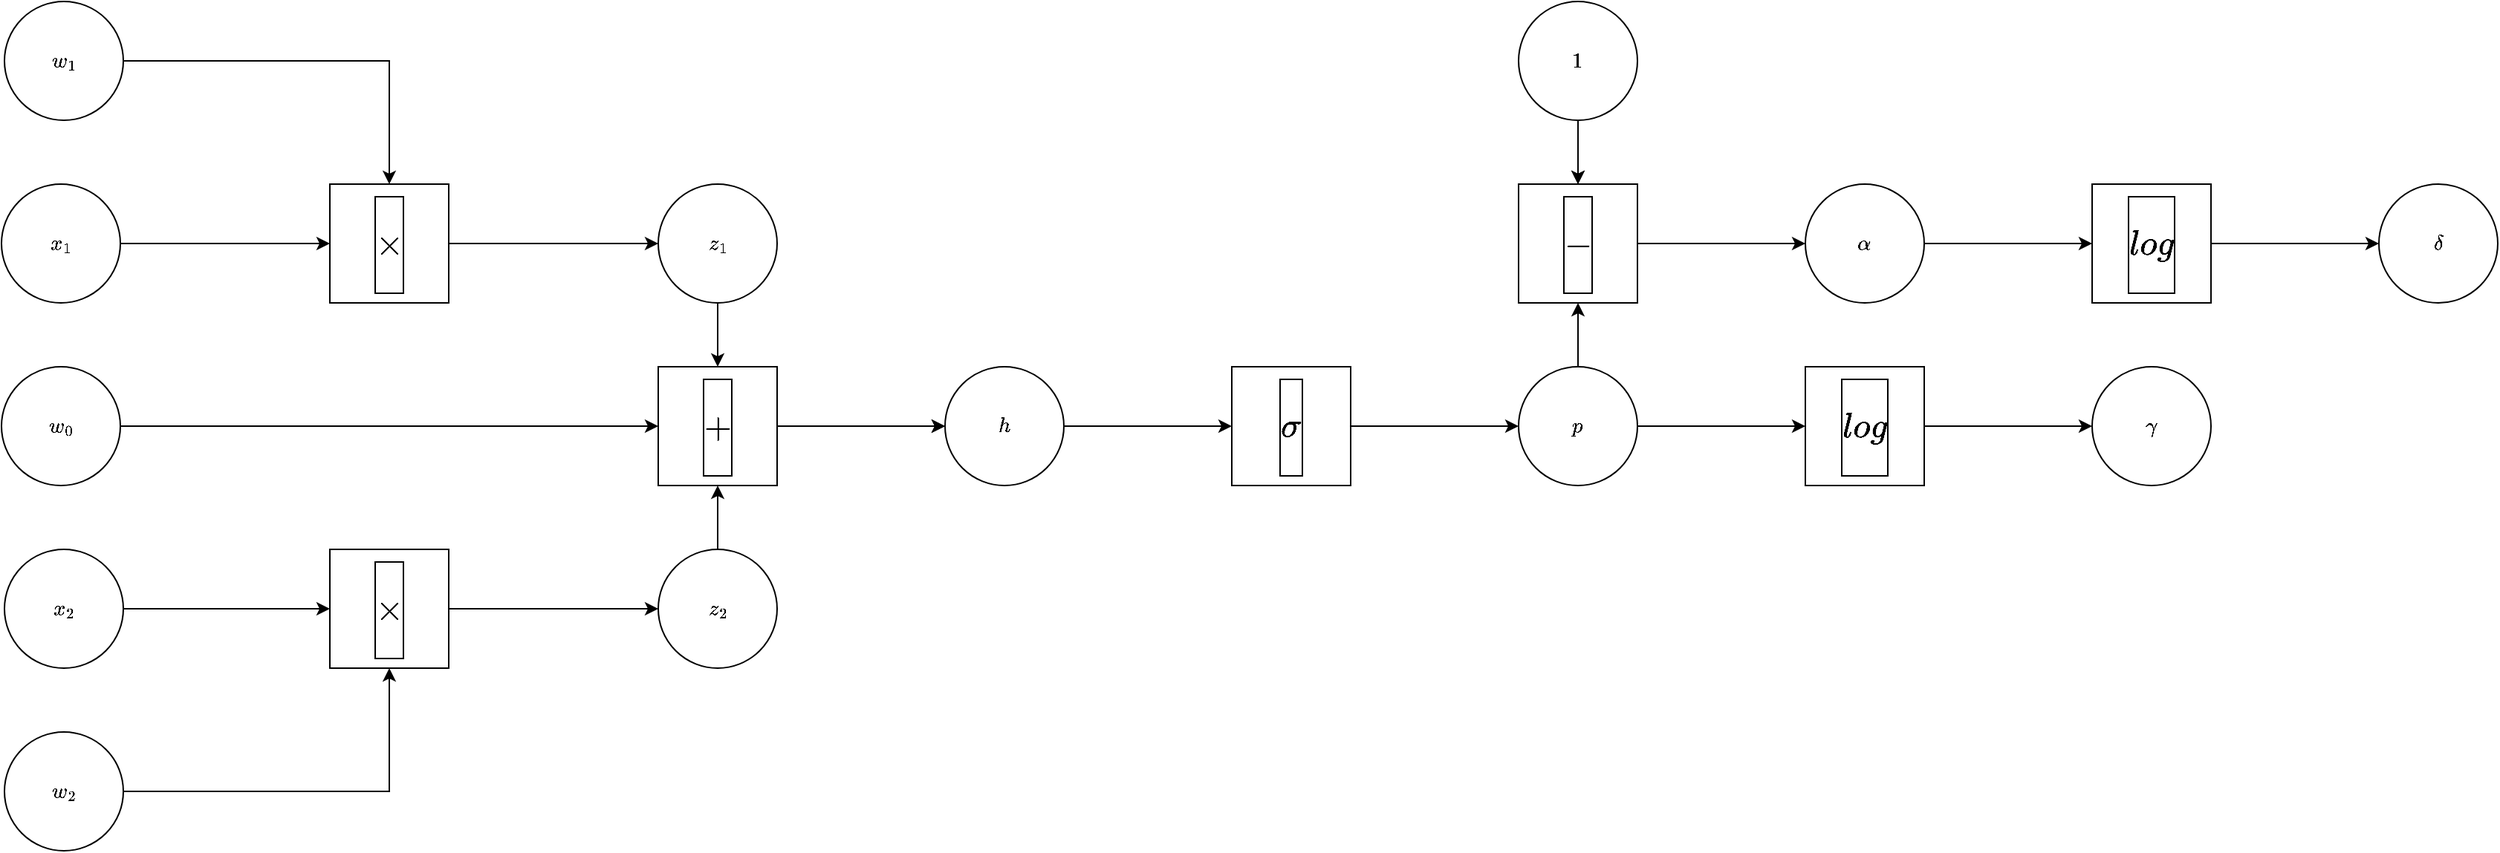 <mxfile version="28.2.5">
  <diagram name="Page-1" id="fC_GsyfnJWUNOuBwwA9-">
    <mxGraphModel dx="1850" dy="1342" grid="0" gridSize="9" guides="1" tooltips="1" connect="1" arrows="1" fold="1" page="0" pageScale="1" pageWidth="1200" pageHeight="1600" background="light-dark(#FFFFFF, #ffffff)" math="1" shadow="0">
      <root>
        <mxCell id="0" />
        <mxCell id="1" parent="0" />
        <mxCell id="-nrGZtsMlOtHJ-sb7z6t-7" style="edgeStyle=orthogonalEdgeStyle;rounded=0;orthogonalLoop=1;jettySize=auto;html=1;entryX=0.5;entryY=0;entryDx=0;entryDy=0;strokeColor=light-dark(#000000,#000000);" edge="1" parent="1" source="1x7sBSgDK4fdrgFmqSA1-5" target="-nrGZtsMlOtHJ-sb7z6t-5">
          <mxGeometry relative="1" as="geometry">
            <mxPoint x="901" y="381" as="targetPoint" />
          </mxGeometry>
        </mxCell>
        <mxCell id="1x7sBSgDK4fdrgFmqSA1-5" value="$$w_1$$" style="ellipse;whiteSpace=wrap;html=1;aspect=fixed;fillColor=light-dark(#FFFFFF,#FFFFFF);strokeWidth=1;strokeColor=light-dark(#000000,#000000);labelBackgroundColor=light-dark(#FFFFFF,#FFFFFF);fontColor=light-dark(#000000,#000000);" parent="1" vertex="1">
          <mxGeometry x="644" y="341" width="80" height="80" as="geometry" />
        </mxCell>
        <mxCell id="-nrGZtsMlOtHJ-sb7z6t-6" style="edgeStyle=orthogonalEdgeStyle;rounded=0;orthogonalLoop=1;jettySize=auto;html=1;entryX=0;entryY=0.5;entryDx=0;entryDy=0;strokeColor=light-dark(#000000,#000000);" edge="1" parent="1" source="-nrGZtsMlOtHJ-sb7z6t-1" target="-nrGZtsMlOtHJ-sb7z6t-5">
          <mxGeometry relative="1" as="geometry">
            <mxPoint x="846" y="504" as="targetPoint" />
          </mxGeometry>
        </mxCell>
        <mxCell id="-nrGZtsMlOtHJ-sb7z6t-1" value="$$x_1$$" style="ellipse;whiteSpace=wrap;html=1;aspect=fixed;fillColor=light-dark(#FFFFFF,#FFFFFF);strokeWidth=1;strokeColor=light-dark(#000000,#000000);labelBackgroundColor=light-dark(#FFFFFF,#FFFFFF);fontColor=light-dark(#000000,#000000);" vertex="1" parent="1">
          <mxGeometry x="642" y="464" width="80" height="80" as="geometry" />
        </mxCell>
        <mxCell id="-nrGZtsMlOtHJ-sb7z6t-19" style="edgeStyle=orthogonalEdgeStyle;rounded=0;orthogonalLoop=1;jettySize=auto;html=1;strokeColor=light-dark(#000000,#000000);" edge="1" parent="1" source="-nrGZtsMlOtHJ-sb7z6t-2" target="-nrGZtsMlOtHJ-sb7z6t-12">
          <mxGeometry relative="1" as="geometry" />
        </mxCell>
        <mxCell id="-nrGZtsMlOtHJ-sb7z6t-2" value="$$w_0$$" style="ellipse;whiteSpace=wrap;html=1;aspect=fixed;fillColor=light-dark(#FFFFFF,#FFFFFF);strokeWidth=1;strokeColor=light-dark(#000000,#000000);labelBackgroundColor=light-dark(#FFFFFF,#FFFFFF);fontColor=light-dark(#000000,#000000);" vertex="1" parent="1">
          <mxGeometry x="642" y="587" width="80" height="80" as="geometry" />
        </mxCell>
        <mxCell id="-nrGZtsMlOtHJ-sb7z6t-10" style="edgeStyle=orthogonalEdgeStyle;rounded=0;orthogonalLoop=1;jettySize=auto;html=1;entryX=0;entryY=0.5;entryDx=0;entryDy=0;strokeColor=light-dark(#000000,#000000);" edge="1" parent="1" source="-nrGZtsMlOtHJ-sb7z6t-3" target="-nrGZtsMlOtHJ-sb7z6t-9">
          <mxGeometry relative="1" as="geometry" />
        </mxCell>
        <mxCell id="-nrGZtsMlOtHJ-sb7z6t-3" value="$$x_2$$" style="ellipse;whiteSpace=wrap;html=1;aspect=fixed;fillColor=light-dark(#FFFFFF,#FFFFFF);strokeWidth=1;strokeColor=light-dark(#000000,#000000);labelBackgroundColor=light-dark(#FFFFFF,#FFFFFF);fontColor=light-dark(#000000,#000000);" vertex="1" parent="1">
          <mxGeometry x="644" y="710" width="80" height="80" as="geometry" />
        </mxCell>
        <mxCell id="-nrGZtsMlOtHJ-sb7z6t-11" style="edgeStyle=orthogonalEdgeStyle;rounded=0;orthogonalLoop=1;jettySize=auto;html=1;entryX=0.5;entryY=1;entryDx=0;entryDy=0;fontColor=light-dark(#000000,#000000);strokeColor=light-dark(#000000,#000000);" edge="1" parent="1" source="-nrGZtsMlOtHJ-sb7z6t-4" target="-nrGZtsMlOtHJ-sb7z6t-9">
          <mxGeometry relative="1" as="geometry" />
        </mxCell>
        <mxCell id="-nrGZtsMlOtHJ-sb7z6t-4" value="$$w_2$$" style="ellipse;whiteSpace=wrap;html=1;aspect=fixed;fillColor=light-dark(#FFFFFF,#FFFFFF);strokeWidth=1;strokeColor=light-dark(#000000,#000000);labelBackgroundColor=light-dark(#FFFFFF,#FFFFFF);fontColor=light-dark(#000000,#000000);" vertex="1" parent="1">
          <mxGeometry x="644" y="833" width="80" height="80" as="geometry" />
        </mxCell>
        <mxCell id="-nrGZtsMlOtHJ-sb7z6t-16" style="edgeStyle=orthogonalEdgeStyle;rounded=0;orthogonalLoop=1;jettySize=auto;html=1;entryX=0;entryY=0.5;entryDx=0;entryDy=0;strokeColor=light-dark(#000000,#000000);" edge="1" parent="1" source="-nrGZtsMlOtHJ-sb7z6t-5" target="-nrGZtsMlOtHJ-sb7z6t-13">
          <mxGeometry relative="1" as="geometry" />
        </mxCell>
        <mxCell id="-nrGZtsMlOtHJ-sb7z6t-5" value="&lt;span style=&quot;caret-color: rgb(33, 33, 33); font-size: 20px; background-color: rgb(255, 255, 255);&quot;&gt;$$\times$$&lt;/span&gt;" style="whiteSpace=wrap;html=1;aspect=fixed;labelBorderColor=default;fillColor=light-dark(#FFFFFF,#FFFFFF);strokeColor=light-dark(#000000,#000000);fontColor=light-dark(#000000,#000000);" vertex="1" parent="1">
          <mxGeometry x="863" y="464" width="80" height="80" as="geometry" />
        </mxCell>
        <mxCell id="-nrGZtsMlOtHJ-sb7z6t-15" style="edgeStyle=orthogonalEdgeStyle;rounded=0;orthogonalLoop=1;jettySize=auto;html=1;strokeColor=light-dark(#000000,#000000);" edge="1" parent="1" source="-nrGZtsMlOtHJ-sb7z6t-9" target="-nrGZtsMlOtHJ-sb7z6t-14">
          <mxGeometry relative="1" as="geometry" />
        </mxCell>
        <mxCell id="-nrGZtsMlOtHJ-sb7z6t-9" value="&lt;span style=&quot;caret-color: rgb(33, 33, 33); font-size: 20px; background-color: rgb(255, 255, 255);&quot;&gt;$$\times$$&lt;/span&gt;" style="whiteSpace=wrap;html=1;aspect=fixed;labelBorderColor=default;fillColor=light-dark(#FFFFFF,#FFFFFF);strokeColor=light-dark(#000000,#000000);fontColor=light-dark(#000000,#000000);" vertex="1" parent="1">
          <mxGeometry x="863" y="710" width="80" height="80" as="geometry" />
        </mxCell>
        <mxCell id="-nrGZtsMlOtHJ-sb7z6t-21" style="edgeStyle=orthogonalEdgeStyle;rounded=0;orthogonalLoop=1;jettySize=auto;html=1;" edge="1" parent="1" source="-nrGZtsMlOtHJ-sb7z6t-12" target="-nrGZtsMlOtHJ-sb7z6t-20">
          <mxGeometry relative="1" as="geometry" />
        </mxCell>
        <mxCell id="-nrGZtsMlOtHJ-sb7z6t-22" style="edgeStyle=orthogonalEdgeStyle;rounded=0;orthogonalLoop=1;jettySize=auto;html=1;strokeColor=light-dark(#000000,#000000);" edge="1" parent="1" source="-nrGZtsMlOtHJ-sb7z6t-12" target="-nrGZtsMlOtHJ-sb7z6t-20">
          <mxGeometry relative="1" as="geometry" />
        </mxCell>
        <mxCell id="-nrGZtsMlOtHJ-sb7z6t-12" value="&lt;span style=&quot;caret-color: rgb(33, 33, 33); font-size: 20px; background-color: rgb(255, 255, 255);&quot;&gt;$$+$$&lt;/span&gt;" style="whiteSpace=wrap;html=1;aspect=fixed;labelBorderColor=default;fillColor=light-dark(#FFFFFF,#FFFFFF);strokeColor=light-dark(#000000,#000000);fontColor=light-dark(#000000,#000000);" vertex="1" parent="1">
          <mxGeometry x="1084" y="587" width="80" height="80" as="geometry" />
        </mxCell>
        <mxCell id="-nrGZtsMlOtHJ-sb7z6t-17" style="edgeStyle=orthogonalEdgeStyle;rounded=0;orthogonalLoop=1;jettySize=auto;html=1;entryX=0.5;entryY=0;entryDx=0;entryDy=0;strokeColor=light-dark(#000000,#000000);" edge="1" parent="1" source="-nrGZtsMlOtHJ-sb7z6t-13" target="-nrGZtsMlOtHJ-sb7z6t-12">
          <mxGeometry relative="1" as="geometry" />
        </mxCell>
        <mxCell id="-nrGZtsMlOtHJ-sb7z6t-13" value="$$z_1$$" style="ellipse;whiteSpace=wrap;html=1;aspect=fixed;fillColor=light-dark(#FFFFFF,#FFFFFF);strokeWidth=1;strokeColor=light-dark(#000000,#000000);labelBackgroundColor=light-dark(#FFFFFF,#FFFFFF);fontColor=light-dark(#000000,#000000);" vertex="1" parent="1">
          <mxGeometry x="1084" y="464" width="80" height="80" as="geometry" />
        </mxCell>
        <mxCell id="-nrGZtsMlOtHJ-sb7z6t-18" style="edgeStyle=orthogonalEdgeStyle;rounded=0;orthogonalLoop=1;jettySize=auto;html=1;strokeColor=light-dark(#000000,#000000);" edge="1" parent="1" source="-nrGZtsMlOtHJ-sb7z6t-14" target="-nrGZtsMlOtHJ-sb7z6t-12">
          <mxGeometry relative="1" as="geometry" />
        </mxCell>
        <mxCell id="-nrGZtsMlOtHJ-sb7z6t-14" value="$$z_2$$" style="ellipse;whiteSpace=wrap;html=1;aspect=fixed;fillColor=light-dark(#FFFFFF,#FFFFFF);strokeWidth=1;strokeColor=light-dark(#000000,#000000);labelBackgroundColor=light-dark(#FFFFFF,#FFFFFF);fontColor=light-dark(#000000,#000000);" vertex="1" parent="1">
          <mxGeometry x="1084" y="710" width="80" height="80" as="geometry" />
        </mxCell>
        <mxCell id="-nrGZtsMlOtHJ-sb7z6t-25" style="edgeStyle=orthogonalEdgeStyle;rounded=0;orthogonalLoop=1;jettySize=auto;html=1;entryX=0;entryY=0.5;entryDx=0;entryDy=0;strokeColor=light-dark(#000000,#000000);" edge="1" parent="1" source="-nrGZtsMlOtHJ-sb7z6t-20" target="-nrGZtsMlOtHJ-sb7z6t-24">
          <mxGeometry relative="1" as="geometry" />
        </mxCell>
        <mxCell id="-nrGZtsMlOtHJ-sb7z6t-20" value="$$h$$" style="ellipse;whiteSpace=wrap;html=1;aspect=fixed;fillColor=light-dark(#FFFFFF,#FFFFFF);strokeWidth=1;strokeColor=light-dark(#000000,#000000);labelBackgroundColor=light-dark(#FFFFFF,#FFFFFF);fontColor=light-dark(#000000,#000000);" vertex="1" parent="1">
          <mxGeometry x="1277" y="587" width="80" height="80" as="geometry" />
        </mxCell>
        <mxCell id="-nrGZtsMlOtHJ-sb7z6t-23" style="edgeStyle=orthogonalEdgeStyle;rounded=0;orthogonalLoop=1;jettySize=auto;html=1;strokeColor=light-dark(#000000,#000000);" edge="1" parent="1" source="-nrGZtsMlOtHJ-sb7z6t-24">
          <mxGeometry relative="1" as="geometry">
            <mxPoint x="1663" y="627" as="targetPoint" />
          </mxGeometry>
        </mxCell>
        <mxCell id="-nrGZtsMlOtHJ-sb7z6t-24" value="&lt;span style=&quot;caret-color: rgb(57, 57, 57); font-size: 20px; background-color: rgb(222, 222, 222);&quot;&gt;$$\sigma$$&lt;/span&gt;" style="whiteSpace=wrap;html=1;aspect=fixed;labelBorderColor=default;fillColor=light-dark(#FFFFFF,#FFFFFF);strokeColor=light-dark(#000000,#000000);fontColor=light-dark(#000000,#000000);" vertex="1" parent="1">
          <mxGeometry x="1470" y="587" width="80" height="80" as="geometry" />
        </mxCell>
        <mxCell id="-nrGZtsMlOtHJ-sb7z6t-29" style="edgeStyle=orthogonalEdgeStyle;rounded=0;orthogonalLoop=1;jettySize=auto;html=1;strokeColor=light-dark(#000000,#000000);" edge="1" parent="1" source="-nrGZtsMlOtHJ-sb7z6t-26" target="-nrGZtsMlOtHJ-sb7z6t-28">
          <mxGeometry relative="1" as="geometry" />
        </mxCell>
        <mxCell id="-nrGZtsMlOtHJ-sb7z6t-37" style="edgeStyle=orthogonalEdgeStyle;rounded=0;orthogonalLoop=1;jettySize=auto;html=1;strokeColor=light-dark(#000000,#000000);" edge="1" parent="1" source="-nrGZtsMlOtHJ-sb7z6t-26" target="-nrGZtsMlOtHJ-sb7z6t-31">
          <mxGeometry relative="1" as="geometry" />
        </mxCell>
        <mxCell id="-nrGZtsMlOtHJ-sb7z6t-26" value="$$p$$" style="ellipse;whiteSpace=wrap;html=1;aspect=fixed;fillColor=light-dark(#FFFFFF,#FFFFFF);strokeWidth=1;strokeColor=light-dark(#000000,#000000);labelBackgroundColor=light-dark(#FFFFFF,#FFFFFF);fontColor=light-dark(#000000,#000000);" vertex="1" parent="1">
          <mxGeometry x="1663" y="587" width="80" height="80" as="geometry" />
        </mxCell>
        <mxCell id="-nrGZtsMlOtHJ-sb7z6t-27" style="edgeStyle=orthogonalEdgeStyle;rounded=0;orthogonalLoop=1;jettySize=auto;html=1;strokeColor=light-dark(#000000,#000000);" edge="1" parent="1" source="-nrGZtsMlOtHJ-sb7z6t-28">
          <mxGeometry relative="1" as="geometry">
            <mxPoint x="2049" y="627" as="targetPoint" />
          </mxGeometry>
        </mxCell>
        <mxCell id="-nrGZtsMlOtHJ-sb7z6t-28" value="&lt;span style=&quot;caret-color: rgb(188, 188, 188); font-size: 20px; background-color: rgb(46, 46, 46);&quot;&gt;$$log$$&lt;/span&gt;" style="whiteSpace=wrap;html=1;aspect=fixed;labelBorderColor=default;fillColor=light-dark(#FFFFFF,#FFFFFF);strokeColor=light-dark(#000000,#000000);fontColor=light-dark(#000000,#000000);" vertex="1" parent="1">
          <mxGeometry x="1856" y="587" width="80" height="80" as="geometry" />
        </mxCell>
        <mxCell id="-nrGZtsMlOtHJ-sb7z6t-30" value="$$\gamma$$" style="ellipse;whiteSpace=wrap;html=1;aspect=fixed;fillColor=light-dark(#FFFFFF,#FFFFFF);strokeWidth=1;strokeColor=light-dark(#000000,#000000);labelBackgroundColor=light-dark(#FFFFFF,#FFFFFF);fontColor=light-dark(#000000,#000000);" vertex="1" parent="1">
          <mxGeometry x="2049" y="587" width="80" height="80" as="geometry" />
        </mxCell>
        <mxCell id="-nrGZtsMlOtHJ-sb7z6t-38" style="edgeStyle=orthogonalEdgeStyle;rounded=0;orthogonalLoop=1;jettySize=auto;html=1;strokeColor=light-dark(#000000,#000000);" edge="1" parent="1" source="-nrGZtsMlOtHJ-sb7z6t-31" target="-nrGZtsMlOtHJ-sb7z6t-32">
          <mxGeometry relative="1" as="geometry" />
        </mxCell>
        <mxCell id="-nrGZtsMlOtHJ-sb7z6t-31" value="&lt;span style=&quot;caret-color: rgb(188, 188, 188); font-size: 20px; background-color: rgb(46, 46, 46);&quot;&gt;$$-$$&lt;/span&gt;" style="whiteSpace=wrap;html=1;aspect=fixed;labelBorderColor=default;fillColor=light-dark(#FFFFFF,#FFFFFF);strokeColor=light-dark(#000000,#000000);fontColor=light-dark(#000000,#000000);" vertex="1" parent="1">
          <mxGeometry x="1663" y="464" width="80" height="80" as="geometry" />
        </mxCell>
        <mxCell id="-nrGZtsMlOtHJ-sb7z6t-40" style="edgeStyle=orthogonalEdgeStyle;rounded=0;orthogonalLoop=1;jettySize=auto;html=1;strokeColor=light-dark(#000000,#000000);" edge="1" parent="1" source="-nrGZtsMlOtHJ-sb7z6t-32" target="-nrGZtsMlOtHJ-sb7z6t-33">
          <mxGeometry relative="1" as="geometry" />
        </mxCell>
        <mxCell id="-nrGZtsMlOtHJ-sb7z6t-32" value="$$\alpha$$" style="ellipse;whiteSpace=wrap;html=1;aspect=fixed;fillColor=light-dark(#FFFFFF,#FFFFFF);strokeWidth=1;strokeColor=light-dark(#000000,#000000);labelBackgroundColor=light-dark(#FFFFFF,#FFFFFF);fontColor=light-dark(#000000,#000000);" vertex="1" parent="1">
          <mxGeometry x="1856" y="464" width="80" height="80" as="geometry" />
        </mxCell>
        <mxCell id="-nrGZtsMlOtHJ-sb7z6t-42" style="edgeStyle=orthogonalEdgeStyle;rounded=0;orthogonalLoop=1;jettySize=auto;html=1;strokeColor=light-dark(#000000,#000000);" edge="1" parent="1" source="-nrGZtsMlOtHJ-sb7z6t-33" target="-nrGZtsMlOtHJ-sb7z6t-39">
          <mxGeometry relative="1" as="geometry" />
        </mxCell>
        <mxCell id="-nrGZtsMlOtHJ-sb7z6t-33" value="&lt;span style=&quot;caret-color: rgb(188, 188, 188); font-size: 20px; background-color: rgb(46, 46, 46);&quot;&gt;$$log$$&lt;/span&gt;" style="whiteSpace=wrap;html=1;aspect=fixed;labelBorderColor=default;fillColor=light-dark(#FFFFFF,#FFFFFF);strokeColor=light-dark(#000000,#000000);fontColor=light-dark(#000000,#000000);" vertex="1" parent="1">
          <mxGeometry x="2049" y="464" width="80" height="80" as="geometry" />
        </mxCell>
        <mxCell id="-nrGZtsMlOtHJ-sb7z6t-35" value="" style="edgeStyle=orthogonalEdgeStyle;rounded=0;orthogonalLoop=1;jettySize=auto;html=1;" edge="1" parent="1" source="-nrGZtsMlOtHJ-sb7z6t-34" target="-nrGZtsMlOtHJ-sb7z6t-31">
          <mxGeometry relative="1" as="geometry" />
        </mxCell>
        <mxCell id="-nrGZtsMlOtHJ-sb7z6t-36" style="edgeStyle=orthogonalEdgeStyle;rounded=0;orthogonalLoop=1;jettySize=auto;html=1;strokeColor=light-dark(#000000,#000000);" edge="1" parent="1" source="-nrGZtsMlOtHJ-sb7z6t-34" target="-nrGZtsMlOtHJ-sb7z6t-31">
          <mxGeometry relative="1" as="geometry" />
        </mxCell>
        <mxCell id="-nrGZtsMlOtHJ-sb7z6t-34" value="$$1$$" style="ellipse;whiteSpace=wrap;html=1;aspect=fixed;fillColor=light-dark(#FFFFFF,#FFFFFF);strokeWidth=1;strokeColor=light-dark(#000000,#000000);labelBackgroundColor=light-dark(#FFFFFF,#FFFFFF);fontColor=light-dark(#000000,#000000);" vertex="1" parent="1">
          <mxGeometry x="1663" y="341" width="80" height="80" as="geometry" />
        </mxCell>
        <mxCell id="-nrGZtsMlOtHJ-sb7z6t-39" value="$$\delta$$" style="ellipse;whiteSpace=wrap;html=1;aspect=fixed;fillColor=light-dark(#FFFFFF,#FFFFFF);strokeWidth=1;strokeColor=light-dark(#000000,#000000);labelBackgroundColor=light-dark(#FFFFFF,#FFFFFF);fontColor=light-dark(#000000,#000000);" vertex="1" parent="1">
          <mxGeometry x="2242" y="464" width="80" height="80" as="geometry" />
        </mxCell>
      </root>
    </mxGraphModel>
  </diagram>
</mxfile>
